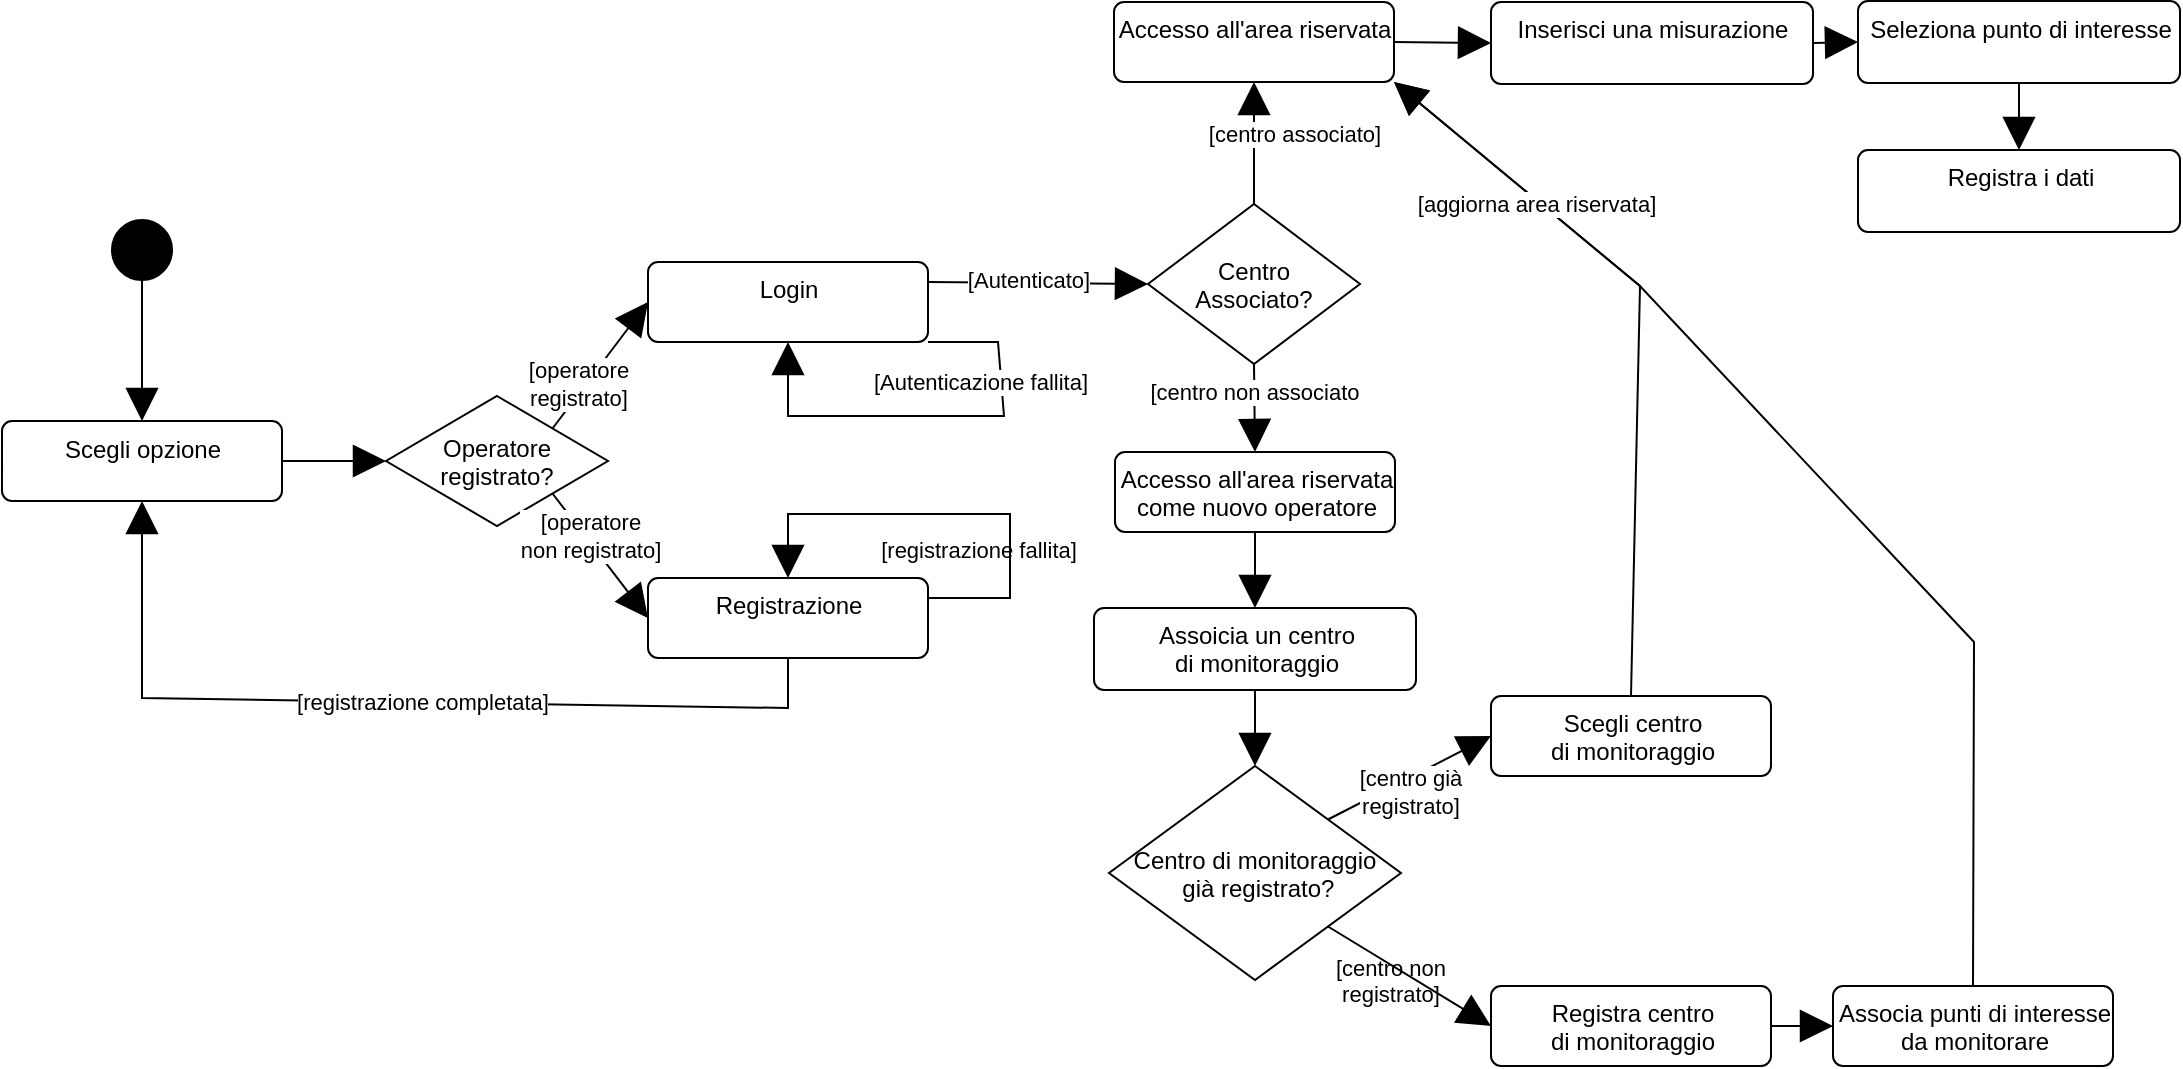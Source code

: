 <mxfile>
    <diagram id="H0gwphuF5wg16k7An4Gz" name="Page-1">
        <mxGraphModel dx="2224" dy="1565" grid="0" gridSize="10" guides="1" tooltips="1" connect="1" arrows="1" fold="1" page="0" pageScale="1" pageWidth="827" pageHeight="1169" math="0" shadow="0">
            <root>
                <mxCell id="0"/>
                <mxCell id="1" parent="0"/>
                <mxCell id="92" value="" style="html=1;verticalAlign=bottom;labelBackgroundColor=none;endArrow=block;endFill=1;rounded=0;startSize=14;endSize=14;sourcePerimeterSpacing=8;targetPerimeterSpacing=8;exitX=0.5;exitY=0;exitDx=0;exitDy=0;entryX=1;entryY=1;entryDx=0;entryDy=0;" edge="1" parent="1" source="65" target="38">
                    <mxGeometry width="160" relative="1" as="geometry">
                        <mxPoint x="138" y="-151.5" as="sourcePoint"/>
                        <mxPoint x="-50" y="-504" as="targetPoint"/>
                        <Array as="points">
                            <mxPoint x="107" y="-242"/>
                            <mxPoint x="-60" y="-420"/>
                        </Array>
                    </mxGeometry>
                </mxCell>
                <mxCell id="23" value="" style="ellipse;fillColor=strokeColor;" parent="1" vertex="1">
                    <mxGeometry x="-824" y="-453" width="30" height="30" as="geometry"/>
                </mxCell>
                <mxCell id="24" value="Scegli opzione" style="html=1;align=center;verticalAlign=top;rounded=1;absoluteArcSize=1;arcSize=10;dashed=0;" parent="1" vertex="1">
                    <mxGeometry x="-879" y="-352.5" width="140" height="40" as="geometry"/>
                </mxCell>
                <mxCell id="25" value="Operatore &#10;registrato?" style="rhombus;" parent="1" vertex="1">
                    <mxGeometry x="-687" y="-365" width="111" height="65" as="geometry"/>
                </mxCell>
                <mxCell id="37" value="Accesso all'area riservata&lt;br&gt;come nuovo operatore" style="html=1;align=center;verticalAlign=top;rounded=1;absoluteArcSize=1;arcSize=10;dashed=0;" parent="1" vertex="1">
                    <mxGeometry x="-322.5" y="-337" width="140" height="40" as="geometry"/>
                </mxCell>
                <mxCell id="38" value="Accesso all'area riservata" style="html=1;align=center;verticalAlign=top;rounded=1;absoluteArcSize=1;arcSize=10;dashed=0;" parent="1" vertex="1">
                    <mxGeometry x="-323" y="-562" width="140" height="40" as="geometry"/>
                </mxCell>
                <mxCell id="45" value="" style="html=1;verticalAlign=bottom;labelBackgroundColor=none;endArrow=block;endFill=1;rounded=0;startSize=14;endSize=14;sourcePerimeterSpacing=8;targetPerimeterSpacing=8;entryX=0.5;entryY=1;entryDx=0;entryDy=0;exitX=1;exitY=1;exitDx=0;exitDy=0;" parent="1" source="48" target="48" edge="1">
                    <mxGeometry width="160" relative="1" as="geometry">
                        <mxPoint x="-384" y="-393.003" as="sourcePoint"/>
                        <mxPoint x="-446.442" y="-378.288" as="targetPoint"/>
                        <Array as="points">
                            <mxPoint x="-381" y="-392"/>
                            <mxPoint x="-378" y="-355"/>
                            <mxPoint x="-486" y="-355"/>
                        </Array>
                    </mxGeometry>
                </mxCell>
                <mxCell id="84" value="[Autenticazione fallita]" style="edgeLabel;html=1;align=center;verticalAlign=middle;resizable=0;points=[];" parent="45" vertex="1" connectable="0">
                    <mxGeometry x="-0.341" y="-1" relative="1" as="geometry">
                        <mxPoint x="-11" y="-17" as="offset"/>
                    </mxGeometry>
                </mxCell>
                <mxCell id="46" value="[registrazione fallita]" style="html=1;verticalAlign=bottom;labelBackgroundColor=none;endArrow=block;endFill=1;rounded=0;startSize=14;endSize=14;sourcePerimeterSpacing=8;targetPerimeterSpacing=8;exitX=1;exitY=0.25;exitDx=0;exitDy=0;entryX=0.5;entryY=0;entryDx=0;entryDy=0;elbow=vertical;" parent="1" source="47" target="47" edge="1">
                    <mxGeometry x="-0.779" y="15" width="160" relative="1" as="geometry">
                        <mxPoint x="-456.464" y="-209.53" as="sourcePoint"/>
                        <mxPoint x="-375" y="-190" as="targetPoint"/>
                        <Array as="points">
                            <mxPoint x="-375" y="-264"/>
                            <mxPoint x="-375" y="-306"/>
                            <mxPoint x="-486" y="-306"/>
                        </Array>
                        <mxPoint as="offset"/>
                    </mxGeometry>
                </mxCell>
                <mxCell id="47" value="Registrazione" style="html=1;align=center;verticalAlign=top;rounded=1;absoluteArcSize=1;arcSize=10;dashed=0;" parent="1" vertex="1">
                    <mxGeometry x="-556" y="-274" width="140" height="40" as="geometry"/>
                </mxCell>
                <mxCell id="48" value="Login" style="html=1;align=center;verticalAlign=top;rounded=1;absoluteArcSize=1;arcSize=10;dashed=0;" parent="1" vertex="1">
                    <mxGeometry x="-556" y="-432" width="140" height="40" as="geometry"/>
                </mxCell>
                <mxCell id="52" value="" style="html=1;verticalAlign=bottom;labelBackgroundColor=none;endArrow=block;endFill=1;rounded=0;startSize=14;endSize=14;sourcePerimeterSpacing=8;targetPerimeterSpacing=8;exitX=0.5;exitY=1;exitDx=0;exitDy=0;entryX=0.5;entryY=1;entryDx=0;entryDy=0;" parent="1" source="47" target="24" edge="1">
                    <mxGeometry width="160" relative="1" as="geometry">
                        <mxPoint x="-433" y="-120" as="sourcePoint"/>
                        <mxPoint x="-273" y="-120" as="targetPoint"/>
                        <Array as="points">
                            <mxPoint x="-486" y="-209"/>
                            <mxPoint x="-809" y="-214"/>
                        </Array>
                    </mxGeometry>
                </mxCell>
                <mxCell id="90" value="[registrazione completata]" style="edgeLabel;html=1;align=center;verticalAlign=middle;resizable=0;points=[];" parent="52" vertex="1" connectable="0">
                    <mxGeometry x="-0.067" relative="1" as="geometry">
                        <mxPoint as="offset"/>
                    </mxGeometry>
                </mxCell>
                <mxCell id="53" value="" style="html=1;verticalAlign=bottom;labelBackgroundColor=none;endArrow=block;endFill=1;rounded=0;startSize=14;endSize=14;sourcePerimeterSpacing=8;targetPerimeterSpacing=8;curved=1;exitX=1;exitY=1;exitDx=0;exitDy=0;entryX=0;entryY=0.5;entryDx=0;entryDy=0;" parent="1" source="25" target="47" edge="1">
                    <mxGeometry width="160" relative="1" as="geometry">
                        <mxPoint x="-671" y="-175" as="sourcePoint"/>
                        <mxPoint x="-511" y="-175" as="targetPoint"/>
                        <Array as="points"/>
                    </mxGeometry>
                </mxCell>
                <mxCell id="83" value="[operatore &lt;br&gt;non registrato]" style="edgeLabel;html=1;align=center;verticalAlign=middle;resizable=0;points=[];" parent="53" vertex="1" connectable="0">
                    <mxGeometry x="-0.7" y="17" relative="1" as="geometry">
                        <mxPoint x="-2" y="22" as="offset"/>
                    </mxGeometry>
                </mxCell>
                <mxCell id="54" value="" style="html=1;verticalAlign=bottom;labelBackgroundColor=none;endArrow=block;endFill=1;rounded=0;startSize=14;endSize=14;sourcePerimeterSpacing=8;targetPerimeterSpacing=8;curved=1;exitX=1;exitY=0;exitDx=0;exitDy=0;entryX=0;entryY=0.5;entryDx=0;entryDy=0;" parent="1" source="25" target="48" edge="1">
                    <mxGeometry width="160" relative="1" as="geometry">
                        <mxPoint x="-1044" y="-168" as="sourcePoint"/>
                        <mxPoint x="-875" y="-178" as="targetPoint"/>
                        <Array as="points"/>
                    </mxGeometry>
                </mxCell>
                <mxCell id="82" value="[operatore &lt;br&gt;registrato]" style="edgeLabel;html=1;align=center;verticalAlign=middle;resizable=0;points=[];" parent="54" vertex="1" connectable="0">
                    <mxGeometry x="-0.611" y="-6" relative="1" as="geometry">
                        <mxPoint x="-2" y="-14" as="offset"/>
                    </mxGeometry>
                </mxCell>
                <mxCell id="55" value="" style="html=1;verticalAlign=bottom;labelBackgroundColor=none;endArrow=block;endFill=1;rounded=0;startSize=14;endSize=14;sourcePerimeterSpacing=8;targetPerimeterSpacing=8;curved=1;entryX=0.5;entryY=0;entryDx=0;entryDy=0;exitX=0.5;exitY=1;exitDx=0;exitDy=0;" parent="1" source="23" target="24" edge="1">
                    <mxGeometry width="160" relative="1" as="geometry">
                        <mxPoint x="-809" y="-496" as="sourcePoint"/>
                        <mxPoint x="-825" y="-181" as="targetPoint"/>
                    </mxGeometry>
                </mxCell>
                <mxCell id="56" value="" style="html=1;verticalAlign=bottom;labelBackgroundColor=none;endArrow=block;endFill=1;rounded=0;startSize=14;endSize=14;sourcePerimeterSpacing=8;targetPerimeterSpacing=8;curved=1;exitX=1;exitY=0.5;exitDx=0;exitDy=0;entryX=0;entryY=0.5;entryDx=0;entryDy=0;" parent="1" source="24" target="25" edge="1">
                    <mxGeometry width="160" relative="1" as="geometry">
                        <mxPoint x="-799" y="-222" as="sourcePoint"/>
                        <mxPoint x="-639" y="-222" as="targetPoint"/>
                    </mxGeometry>
                </mxCell>
                <mxCell id="57" value="Centro&#10;Associato?" style="rhombus;" parent="1" vertex="1">
                    <mxGeometry x="-306" y="-461" width="106" height="80" as="geometry"/>
                </mxCell>
                <mxCell id="59" value="" style="html=1;verticalAlign=bottom;labelBackgroundColor=none;endArrow=block;endFill=1;rounded=0;startSize=14;endSize=14;sourcePerimeterSpacing=8;targetPerimeterSpacing=8;curved=1;exitX=1;exitY=0.25;exitDx=0;exitDy=0;entryX=0;entryY=0.5;entryDx=0;entryDy=0;" parent="1" source="48" target="57" edge="1">
                    <mxGeometry width="160" relative="1" as="geometry">
                        <mxPoint x="-330" y="-461" as="sourcePoint"/>
                        <mxPoint x="-170" y="-461" as="targetPoint"/>
                    </mxGeometry>
                </mxCell>
                <mxCell id="85" value="[Autenticato]" style="edgeLabel;html=1;align=center;verticalAlign=middle;resizable=0;points=[];" parent="59" vertex="1" connectable="0">
                    <mxGeometry x="-0.328" y="3" relative="1" as="geometry">
                        <mxPoint x="13" y="1" as="offset"/>
                    </mxGeometry>
                </mxCell>
                <mxCell id="60" value="" style="html=1;verticalAlign=bottom;labelBackgroundColor=none;endArrow=block;endFill=1;rounded=0;startSize=14;endSize=14;sourcePerimeterSpacing=8;targetPerimeterSpacing=8;exitX=0.5;exitY=0;exitDx=0;exitDy=0;entryX=0.5;entryY=1;entryDx=0;entryDy=0;" parent="1" source="57" target="38" edge="1">
                    <mxGeometry width="160" relative="1" as="geometry">
                        <mxPoint x="-285" y="-593" as="sourcePoint"/>
                        <mxPoint x="-125" y="-593" as="targetPoint"/>
                        <Array as="points"/>
                    </mxGeometry>
                </mxCell>
                <mxCell id="86" value="[centro associato]" style="edgeLabel;html=1;align=center;verticalAlign=middle;resizable=0;points=[];" parent="60" vertex="1" connectable="0">
                    <mxGeometry x="0.157" y="-20" relative="1" as="geometry">
                        <mxPoint as="offset"/>
                    </mxGeometry>
                </mxCell>
                <mxCell id="61" value="" style="html=1;verticalAlign=bottom;labelBackgroundColor=none;endArrow=block;endFill=1;rounded=0;startSize=14;endSize=14;sourcePerimeterSpacing=8;targetPerimeterSpacing=8;exitX=0.5;exitY=1;exitDx=0;exitDy=0;entryX=0.5;entryY=0;entryDx=0;entryDy=0;" parent="1" source="57" target="37" edge="1">
                    <mxGeometry width="160" relative="1" as="geometry">
                        <mxPoint x="-295" y="-239" as="sourcePoint"/>
                        <mxPoint x="-135" y="-239" as="targetPoint"/>
                        <Array as="points"/>
                    </mxGeometry>
                </mxCell>
                <mxCell id="87" value="[centro non associato" style="edgeLabel;html=1;align=center;verticalAlign=middle;resizable=0;points=[];" parent="61" vertex="1" connectable="0">
                    <mxGeometry x="-0.614" y="10" relative="1" as="geometry">
                        <mxPoint x="-10" y="5" as="offset"/>
                    </mxGeometry>
                </mxCell>
                <mxCell id="62" value="Assoicia un centro &lt;br&gt;di monitoraggio" style="html=1;align=center;verticalAlign=top;rounded=1;absoluteArcSize=1;arcSize=10;dashed=0;" parent="1" vertex="1">
                    <mxGeometry x="-333" y="-259" width="161" height="41" as="geometry"/>
                </mxCell>
                <mxCell id="63" value="Centro di monitoraggio&#10; già registrato?" style="rhombus;" parent="1" vertex="1">
                    <mxGeometry x="-325.5" y="-180" width="146" height="107" as="geometry"/>
                </mxCell>
                <mxCell id="64" value="Registra centro &lt;br&gt;di monitoraggio" style="html=1;align=center;verticalAlign=top;rounded=1;absoluteArcSize=1;arcSize=10;dashed=0;" parent="1" vertex="1">
                    <mxGeometry x="-134.5" y="-70" width="140" height="40" as="geometry"/>
                </mxCell>
                <mxCell id="65" value="Associa punti di interesse&lt;br&gt;da monitorare" style="html=1;align=center;verticalAlign=top;rounded=1;absoluteArcSize=1;arcSize=10;dashed=0;" parent="1" vertex="1">
                    <mxGeometry x="36.5" y="-70" width="140" height="40" as="geometry"/>
                </mxCell>
                <mxCell id="66" value="Scegli centro &lt;br&gt;di monitoraggio" style="html=1;align=center;verticalAlign=top;rounded=1;absoluteArcSize=1;arcSize=10;dashed=0;" parent="1" vertex="1">
                    <mxGeometry x="-134.5" y="-215" width="140" height="40" as="geometry"/>
                </mxCell>
                <mxCell id="68" value="" style="html=1;verticalAlign=bottom;labelBackgroundColor=none;endArrow=block;endFill=1;rounded=0;startSize=14;endSize=14;sourcePerimeterSpacing=8;targetPerimeterSpacing=8;curved=1;exitX=0.5;exitY=1;exitDx=0;exitDy=0;entryX=0.5;entryY=0;entryDx=0;entryDy=0;" parent="1" source="37" target="62" edge="1">
                    <mxGeometry width="160" relative="1" as="geometry">
                        <mxPoint x="18.5" y="-132" as="sourcePoint"/>
                        <mxPoint x="178.5" y="-132" as="targetPoint"/>
                    </mxGeometry>
                </mxCell>
                <mxCell id="69" value="" style="html=1;verticalAlign=bottom;labelBackgroundColor=none;endArrow=block;endFill=1;rounded=0;startSize=14;endSize=14;sourcePerimeterSpacing=8;targetPerimeterSpacing=8;curved=1;exitX=0.5;exitY=1;exitDx=0;exitDy=0;entryX=0.5;entryY=0;entryDx=0;entryDy=0;" parent="1" source="62" target="63" edge="1">
                    <mxGeometry width="160" relative="1" as="geometry">
                        <mxPoint x="131.5" y="-144" as="sourcePoint"/>
                        <mxPoint x="291.5" y="-144" as="targetPoint"/>
                    </mxGeometry>
                </mxCell>
                <mxCell id="70" value="[centro non &lt;br&gt;registrato]" style="html=1;verticalAlign=bottom;labelBackgroundColor=none;endArrow=block;endFill=1;rounded=0;startSize=14;endSize=14;sourcePerimeterSpacing=8;targetPerimeterSpacing=8;curved=1;exitX=1;exitY=1;exitDx=0;exitDy=0;entryX=0;entryY=0.5;entryDx=0;entryDy=0;" parent="1" source="63" target="64" edge="1">
                    <mxGeometry x="0.021" y="-20" width="160" relative="1" as="geometry">
                        <mxPoint x="258.5" y="22" as="sourcePoint"/>
                        <mxPoint x="418.5" y="22" as="targetPoint"/>
                        <Array as="points"/>
                        <mxPoint as="offset"/>
                    </mxGeometry>
                </mxCell>
                <mxCell id="71" value="" style="html=1;verticalAlign=bottom;labelBackgroundColor=none;endArrow=block;endFill=1;rounded=0;startSize=14;endSize=14;sourcePerimeterSpacing=8;targetPerimeterSpacing=8;curved=1;entryX=0;entryY=0.5;entryDx=0;entryDy=0;exitX=1;exitY=0;exitDx=0;exitDy=0;" parent="1" source="63" target="66" edge="1">
                    <mxGeometry width="160" relative="1" as="geometry">
                        <mxPoint x="-151.5" y="-15" as="sourcePoint"/>
                        <mxPoint x="351.5" y="-472" as="targetPoint"/>
                        <Array as="points"/>
                    </mxGeometry>
                </mxCell>
                <mxCell id="88" value="[centro già &lt;br&gt;registrato]" style="edgeLabel;html=1;align=center;verticalAlign=middle;resizable=0;points=[];" parent="71" vertex="1" connectable="0">
                    <mxGeometry x="-0.072" y="-6" relative="1" as="geometry">
                        <mxPoint as="offset"/>
                    </mxGeometry>
                </mxCell>
                <mxCell id="72" value="" style="html=1;verticalAlign=bottom;labelBackgroundColor=none;endArrow=block;endFill=1;rounded=0;startSize=14;endSize=14;sourcePerimeterSpacing=8;targetPerimeterSpacing=8;curved=1;exitX=1;exitY=0.5;exitDx=0;exitDy=0;entryX=0;entryY=0.5;entryDx=0;entryDy=0;" parent="1" source="64" target="65" edge="1">
                    <mxGeometry width="160" relative="1" as="geometry">
                        <mxPoint x="217.5" y="28" as="sourcePoint"/>
                        <mxPoint x="377.5" y="28" as="targetPoint"/>
                    </mxGeometry>
                </mxCell>
                <mxCell id="73" value="" style="html=1;verticalAlign=bottom;labelBackgroundColor=none;endArrow=block;endFill=1;rounded=0;startSize=14;endSize=14;sourcePerimeterSpacing=8;targetPerimeterSpacing=8;exitX=0.5;exitY=0;exitDx=0;exitDy=0;entryX=1;entryY=1;entryDx=0;entryDy=0;" parent="1" source="66" target="38" edge="1">
                    <mxGeometry width="160" relative="1" as="geometry">
                        <mxPoint x="729" y="-357" as="sourcePoint"/>
                        <mxPoint x="889" y="-357" as="targetPoint"/>
                        <Array as="points">
                            <mxPoint x="-60" y="-420"/>
                        </Array>
                    </mxGeometry>
                </mxCell>
                <mxCell id="89" value="[aggiorna area riservata]" style="edgeLabel;html=1;align=center;verticalAlign=middle;resizable=0;points=[];" parent="73" vertex="1" connectable="0">
                    <mxGeometry x="0.109" y="-1" relative="1" as="geometry">
                        <mxPoint x="-53" y="-44" as="offset"/>
                    </mxGeometry>
                </mxCell>
                <mxCell id="75" value="Inserisci una misurazione" style="html=1;align=center;verticalAlign=top;rounded=1;absoluteArcSize=1;arcSize=10;dashed=0;" parent="1" vertex="1">
                    <mxGeometry x="-134.5" y="-562" width="161" height="41" as="geometry"/>
                </mxCell>
                <mxCell id="76" value="Seleziona punto di interesse" style="html=1;align=center;verticalAlign=top;rounded=1;absoluteArcSize=1;arcSize=10;dashed=0;" parent="1" vertex="1">
                    <mxGeometry x="49" y="-562.5" width="161" height="41" as="geometry"/>
                </mxCell>
                <mxCell id="77" value="Registra i dati" style="html=1;align=center;verticalAlign=top;rounded=1;absoluteArcSize=1;arcSize=10;dashed=0;" parent="1" vertex="1">
                    <mxGeometry x="49" y="-488" width="161" height="41" as="geometry"/>
                </mxCell>
                <mxCell id="78" value="" style="html=1;verticalAlign=bottom;labelBackgroundColor=none;endArrow=block;endFill=1;rounded=0;startSize=14;endSize=14;sourcePerimeterSpacing=8;targetPerimeterSpacing=8;curved=1;exitX=1;exitY=0.5;exitDx=0;exitDy=0;entryX=0;entryY=0.5;entryDx=0;entryDy=0;" parent="1" source="38" target="75" edge="1">
                    <mxGeometry width="160" relative="1" as="geometry">
                        <mxPoint x="76" y="-460" as="sourcePoint"/>
                        <mxPoint x="236" y="-460" as="targetPoint"/>
                    </mxGeometry>
                </mxCell>
                <mxCell id="79" value="" style="html=1;verticalAlign=bottom;labelBackgroundColor=none;endArrow=block;endFill=1;rounded=0;startSize=14;endSize=14;sourcePerimeterSpacing=8;targetPerimeterSpacing=8;curved=1;exitX=1;exitY=0.5;exitDx=0;exitDy=0;entryX=0;entryY=0.5;entryDx=0;entryDy=0;" parent="1" source="75" edge="1" target="76">
                    <mxGeometry width="160" relative="1" as="geometry">
                        <mxPoint x="387" y="-504" as="sourcePoint"/>
                        <mxPoint x="264" y="-534" as="targetPoint"/>
                    </mxGeometry>
                </mxCell>
                <mxCell id="81" value="" style="html=1;verticalAlign=bottom;labelBackgroundColor=none;endArrow=block;endFill=1;rounded=0;startSize=14;endSize=14;sourcePerimeterSpacing=8;targetPerimeterSpacing=8;curved=1;exitX=0.5;exitY=1;exitDx=0;exitDy=0;entryX=0.5;entryY=0;entryDx=0;entryDy=0;" parent="1" source="76" target="77" edge="1">
                    <mxGeometry width="160" relative="1" as="geometry">
                        <mxPoint x="709" y="-428" as="sourcePoint"/>
                        <mxPoint x="869" y="-428" as="targetPoint"/>
                    </mxGeometry>
                </mxCell>
            </root>
        </mxGraphModel>
    </diagram>
</mxfile>